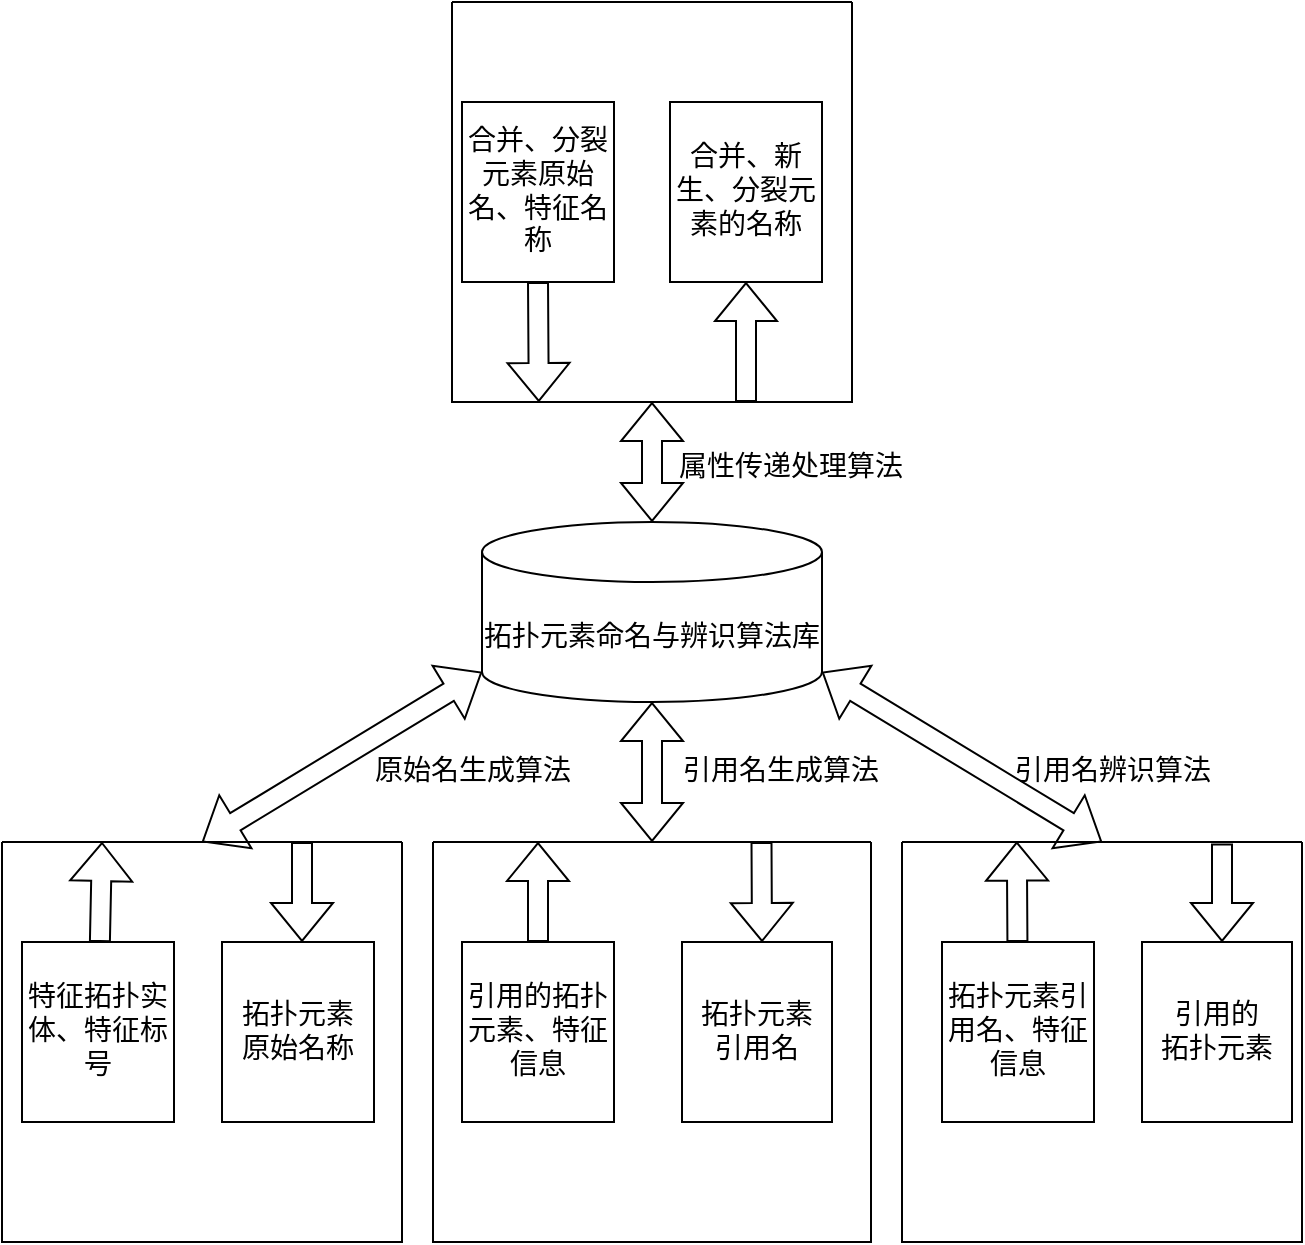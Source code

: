 <mxfile version="22.1.12" type="github">
  <diagram name="第 1 页" id="DiGjYvK5j5gVB0MXpEpa">
    <mxGraphModel dx="1078" dy="1654" grid="1" gridSize="10" guides="1" tooltips="1" connect="1" arrows="1" fold="1" page="1" pageScale="1" pageWidth="827" pageHeight="1169" math="0" shadow="0">
      <root>
        <mxCell id="0" />
        <mxCell id="1" parent="0" />
        <mxCell id="rBaCOdARi4ccgNFdE-XR-1" value="&lt;font style=&quot;font-size: 14px;&quot; data-font-src=&quot;https://fonts.googleapis.com/css?family=Noto+Sans+Simplified+Chinese&quot; face=&quot;Noto Sans Simplified Chinese&quot;&gt;拓扑元素命名与辨识算法库&lt;/font&gt;" style="shape=cylinder3;whiteSpace=wrap;html=1;boundedLbl=1;backgroundOutline=1;size=15;" parent="1" vertex="1">
          <mxGeometry x="320" y="120" width="170" height="90" as="geometry" />
        </mxCell>
        <mxCell id="rBaCOdARi4ccgNFdE-XR-2" value="" style="swimlane;startSize=0;" parent="1" vertex="1">
          <mxGeometry x="80" y="280" width="200" height="200" as="geometry" />
        </mxCell>
        <mxCell id="rBaCOdARi4ccgNFdE-XR-22" value="&lt;font style=&quot;font-size: 14px;&quot; data-font-src=&quot;https://fonts.googleapis.com/css?family=Noto+Sans+Simplified+Chinese&quot; face=&quot;Noto Sans Simplified Chinese&quot;&gt;特征拓扑实体、特征标号&lt;/font&gt;" style="rounded=0;whiteSpace=wrap;html=1;" parent="rBaCOdARi4ccgNFdE-XR-2" vertex="1">
          <mxGeometry x="10" y="50" width="76" height="90" as="geometry" />
        </mxCell>
        <mxCell id="rBaCOdARi4ccgNFdE-XR-23" value="&lt;font style=&quot;font-size: 14px;&quot; data-font-src=&quot;https://fonts.googleapis.com/css?family=Noto+Sans+Simplified+Chinese&quot; face=&quot;Noto Sans Simplified Chinese&quot;&gt;拓扑元素&lt;br&gt;原始名称&lt;/font&gt;" style="rounded=0;whiteSpace=wrap;html=1;" parent="rBaCOdARi4ccgNFdE-XR-2" vertex="1">
          <mxGeometry x="110" y="50" width="76" height="90" as="geometry" />
        </mxCell>
        <mxCell id="rBaCOdARi4ccgNFdE-XR-36" value="" style="shape=flexArrow;endArrow=classic;html=1;rounded=0;exitX=0.75;exitY=0;exitDx=0;exitDy=0;" parent="rBaCOdARi4ccgNFdE-XR-2" source="rBaCOdARi4ccgNFdE-XR-2" edge="1">
          <mxGeometry width="50" height="50" relative="1" as="geometry">
            <mxPoint x="60" y="-30" as="sourcePoint" />
            <mxPoint x="150" y="50" as="targetPoint" />
          </mxGeometry>
        </mxCell>
        <mxCell id="rBaCOdARi4ccgNFdE-XR-38" value="" style="shape=flexArrow;endArrow=classic;html=1;rounded=0;entryX=0.25;entryY=0;entryDx=0;entryDy=0;" parent="rBaCOdARi4ccgNFdE-XR-2" source="rBaCOdARi4ccgNFdE-XR-22" target="rBaCOdARi4ccgNFdE-XR-2" edge="1">
          <mxGeometry width="50" height="50" relative="1" as="geometry">
            <mxPoint x="20" y="80" as="sourcePoint" />
            <mxPoint x="70" y="30" as="targetPoint" />
          </mxGeometry>
        </mxCell>
        <mxCell id="rBaCOdARi4ccgNFdE-XR-3" value="" style="swimlane;startSize=0;" parent="1" vertex="1">
          <mxGeometry x="295.5" y="280" width="219" height="200" as="geometry" />
        </mxCell>
        <mxCell id="rBaCOdARi4ccgNFdE-XR-18" value="&lt;font style=&quot;font-size: 14px;&quot; data-font-src=&quot;https://fonts.googleapis.com/css?family=Noto+Sans+Simplified+Chinese&quot; face=&quot;Noto Sans Simplified Chinese&quot;&gt;拓扑元素&lt;br&gt;引用名&lt;/font&gt;" style="rounded=0;whiteSpace=wrap;html=1;" parent="rBaCOdARi4ccgNFdE-XR-3" vertex="1">
          <mxGeometry x="124.5" y="50" width="75" height="90" as="geometry" />
        </mxCell>
        <mxCell id="rBaCOdARi4ccgNFdE-XR-19" value="&lt;font style=&quot;font-size: 14px;&quot; data-font-src=&quot;https://fonts.googleapis.com/css?family=Noto+Sans+Simplified+Chinese&quot; face=&quot;Noto Sans Simplified Chinese&quot;&gt;引用的拓扑元素、特征信息&lt;/font&gt;" style="rounded=0;whiteSpace=wrap;html=1;" parent="rBaCOdARi4ccgNFdE-XR-3" vertex="1">
          <mxGeometry x="14.5" y="50" width="76" height="90" as="geometry" />
        </mxCell>
        <mxCell id="rBaCOdARi4ccgNFdE-XR-26" value="" style="shape=flexArrow;endArrow=classic;html=1;rounded=0;exitX=0.5;exitY=0;exitDx=0;exitDy=0;" parent="rBaCOdARi4ccgNFdE-XR-3" source="rBaCOdARi4ccgNFdE-XR-19" edge="1">
          <mxGeometry width="50" height="50" relative="1" as="geometry">
            <mxPoint x="24.5" y="30" as="sourcePoint" />
            <mxPoint x="52.5" as="targetPoint" />
          </mxGeometry>
        </mxCell>
        <mxCell id="rBaCOdARi4ccgNFdE-XR-27" value="" style="shape=flexArrow;endArrow=classic;html=1;rounded=0;exitX=0.75;exitY=0;exitDx=0;exitDy=0;" parent="rBaCOdARi4ccgNFdE-XR-3" source="rBaCOdARi4ccgNFdE-XR-3" edge="1">
          <mxGeometry width="50" height="50" relative="1" as="geometry">
            <mxPoint x="114.5" y="180" as="sourcePoint" />
            <mxPoint x="164.5" y="50" as="targetPoint" />
          </mxGeometry>
        </mxCell>
        <mxCell id="rBaCOdARi4ccgNFdE-XR-5" value="" style="shape=flexArrow;endArrow=classic;startArrow=classic;html=1;rounded=0;entryX=0;entryY=1;entryDx=0;entryDy=-15;entryPerimeter=0;exitX=0.5;exitY=0;exitDx=0;exitDy=0;" parent="1" source="rBaCOdARi4ccgNFdE-XR-2" target="rBaCOdARi4ccgNFdE-XR-1" edge="1">
          <mxGeometry width="100" height="100" relative="1" as="geometry">
            <mxPoint x="150" y="270" as="sourcePoint" />
            <mxPoint x="250" y="160" as="targetPoint" />
          </mxGeometry>
        </mxCell>
        <mxCell id="rBaCOdARi4ccgNFdE-XR-10" value="" style="swimlane;startSize=0;" parent="1" vertex="1">
          <mxGeometry x="530" y="280" width="200" height="200" as="geometry" />
        </mxCell>
        <mxCell id="rBaCOdARi4ccgNFdE-XR-21" value="&lt;font style=&quot;font-size: 14px;&quot; data-font-src=&quot;https://fonts.googleapis.com/css?family=Noto+Sans+Simplified+Chinese&quot; face=&quot;Noto Sans Simplified Chinese&quot;&gt;拓扑元素引用名、特征信息&lt;/font&gt;" style="rounded=0;whiteSpace=wrap;html=1;" parent="rBaCOdARi4ccgNFdE-XR-10" vertex="1">
          <mxGeometry x="20" y="50" width="76" height="90" as="geometry" />
        </mxCell>
        <mxCell id="rBaCOdARi4ccgNFdE-XR-20" value="&lt;font style=&quot;font-size: 14px;&quot; data-font-src=&quot;https://fonts.googleapis.com/css?family=Noto+Sans+Simplified+Chinese&quot; face=&quot;Noto Sans Simplified Chinese&quot;&gt;引用的&lt;br&gt;拓扑元素&lt;/font&gt;" style="rounded=0;whiteSpace=wrap;html=1;" parent="rBaCOdARi4ccgNFdE-XR-10" vertex="1">
          <mxGeometry x="120" y="50" width="75" height="90" as="geometry" />
        </mxCell>
        <mxCell id="rBaCOdARi4ccgNFdE-XR-28" value="" style="shape=flexArrow;endArrow=classic;html=1;rounded=0;entryX=0.287;entryY=-0.001;entryDx=0;entryDy=0;entryPerimeter=0;" parent="rBaCOdARi4ccgNFdE-XR-10" source="rBaCOdARi4ccgNFdE-XR-21" target="rBaCOdARi4ccgNFdE-XR-10" edge="1">
          <mxGeometry width="50" height="50" relative="1" as="geometry">
            <mxPoint x="30" y="70" as="sourcePoint" />
            <mxPoint x="60" as="targetPoint" />
          </mxGeometry>
        </mxCell>
        <mxCell id="rBaCOdARi4ccgNFdE-XR-34" value="" style="shape=flexArrow;endArrow=classic;html=1;rounded=0;exitX=0.8;exitY=0.004;exitDx=0;exitDy=0;exitPerimeter=0;" parent="rBaCOdARi4ccgNFdE-XR-10" source="rBaCOdARi4ccgNFdE-XR-10" edge="1">
          <mxGeometry width="50" height="50" relative="1" as="geometry">
            <mxPoint x="260" y="100" as="sourcePoint" />
            <mxPoint x="160" y="50" as="targetPoint" />
          </mxGeometry>
        </mxCell>
        <mxCell id="rBaCOdARi4ccgNFdE-XR-11" value="" style="swimlane;startSize=0;" parent="1" vertex="1">
          <mxGeometry x="305" y="-140" width="200" height="200" as="geometry" />
        </mxCell>
        <mxCell id="rBaCOdARi4ccgNFdE-XR-44" value="&lt;font style=&quot;font-size: 14px;&quot; face=&quot;Noto Sans Simplified Chinese&quot;&gt;合并、分裂元素原始名、特征名称&lt;/font&gt;" style="rounded=0;whiteSpace=wrap;html=1;" parent="rBaCOdARi4ccgNFdE-XR-11" vertex="1">
          <mxGeometry x="5" y="50" width="76" height="90" as="geometry" />
        </mxCell>
        <mxCell id="rBaCOdARi4ccgNFdE-XR-45" value="&lt;font style=&quot;font-size: 14px;&quot; face=&quot;Noto Sans Simplified Chinese&quot;&gt;合并、新生、分裂元素的名称&lt;/font&gt;" style="rounded=0;whiteSpace=wrap;html=1;" parent="rBaCOdARi4ccgNFdE-XR-11" vertex="1">
          <mxGeometry x="109" y="50" width="76" height="90" as="geometry" />
        </mxCell>
        <mxCell id="rBaCOdARi4ccgNFdE-XR-46" value="" style="shape=flexArrow;endArrow=classic;html=1;rounded=0;exitX=0.5;exitY=1;exitDx=0;exitDy=0;entryX=0.217;entryY=1;entryDx=0;entryDy=0;entryPerimeter=0;" parent="rBaCOdARi4ccgNFdE-XR-11" source="rBaCOdARi4ccgNFdE-XR-44" target="rBaCOdARi4ccgNFdE-XR-11" edge="1">
          <mxGeometry width="50" height="50" relative="1" as="geometry">
            <mxPoint x="25" y="230" as="sourcePoint" />
            <mxPoint x="75" y="180" as="targetPoint" />
          </mxGeometry>
        </mxCell>
        <mxCell id="rBaCOdARi4ccgNFdE-XR-48" value="" style="shape=flexArrow;endArrow=classic;html=1;rounded=0;entryX=0.5;entryY=1;entryDx=0;entryDy=0;" parent="rBaCOdARi4ccgNFdE-XR-11" target="rBaCOdARi4ccgNFdE-XR-45" edge="1">
          <mxGeometry width="50" height="50" relative="1" as="geometry">
            <mxPoint x="147" y="200" as="sourcePoint" />
            <mxPoint x="195" y="230" as="targetPoint" />
          </mxGeometry>
        </mxCell>
        <mxCell id="rBaCOdARi4ccgNFdE-XR-12" value="" style="shape=flexArrow;endArrow=classic;startArrow=classic;html=1;rounded=0;entryX=0.5;entryY=1;entryDx=0;entryDy=0;entryPerimeter=0;" parent="1" source="rBaCOdARi4ccgNFdE-XR-3" target="rBaCOdARi4ccgNFdE-XR-1" edge="1">
          <mxGeometry width="100" height="100" relative="1" as="geometry">
            <mxPoint x="360" y="410" as="sourcePoint" />
            <mxPoint x="460" y="310" as="targetPoint" />
          </mxGeometry>
        </mxCell>
        <mxCell id="rBaCOdARi4ccgNFdE-XR-13" value="" style="shape=flexArrow;endArrow=classic;startArrow=classic;html=1;rounded=0;entryX=1;entryY=1;entryDx=0;entryDy=-15;entryPerimeter=0;exitX=0.5;exitY=0;exitDx=0;exitDy=0;" parent="1" source="rBaCOdARi4ccgNFdE-XR-10" target="rBaCOdARi4ccgNFdE-XR-1" edge="1">
          <mxGeometry width="100" height="100" relative="1" as="geometry">
            <mxPoint x="560" y="330" as="sourcePoint" />
            <mxPoint x="660" y="230" as="targetPoint" />
          </mxGeometry>
        </mxCell>
        <mxCell id="rBaCOdARi4ccgNFdE-XR-14" value="" style="shape=flexArrow;endArrow=classic;startArrow=classic;html=1;rounded=0;entryX=0.5;entryY=1;entryDx=0;entryDy=0;" parent="1" source="rBaCOdARi4ccgNFdE-XR-1" target="rBaCOdARi4ccgNFdE-XR-11" edge="1">
          <mxGeometry width="100" height="100" relative="1" as="geometry">
            <mxPoint x="230" y="190" as="sourcePoint" />
            <mxPoint x="330" y="90" as="targetPoint" />
          </mxGeometry>
        </mxCell>
        <mxCell id="rBaCOdARi4ccgNFdE-XR-15" value="&lt;font style=&quot;font-size: 14px;&quot; data-font-src=&quot;https://fonts.googleapis.com/css?family=Noto+Sans+Simplified+Chinese&quot; face=&quot;Noto Sans Simplified Chinese&quot;&gt;原始名生成算法&lt;/font&gt;" style="text;html=1;align=center;verticalAlign=middle;resizable=0;points=[];autosize=1;strokeColor=none;fillColor=none;" parent="1" vertex="1">
          <mxGeometry x="255" y="230" width="120" height="30" as="geometry" />
        </mxCell>
        <mxCell id="rBaCOdARi4ccgNFdE-XR-16" value="&lt;font style=&quot;font-size: 14px;&quot; face=&quot;Noto Sans Simplified Chinese&quot;&gt;引用名生成算法&lt;/font&gt;" style="text;html=1;align=center;verticalAlign=middle;resizable=0;points=[];autosize=1;strokeColor=none;fillColor=none;" parent="1" vertex="1">
          <mxGeometry x="409" y="230" width="120" height="30" as="geometry" />
        </mxCell>
        <mxCell id="rBaCOdARi4ccgNFdE-XR-17" value="&lt;font style=&quot;font-size: 14px;&quot; data-font-src=&quot;https://fonts.googleapis.com/css?family=Noto+Sans+Simplified+Chinese&quot; face=&quot;Noto Sans Simplified Chinese&quot;&gt;引用名辨识算法&lt;/font&gt;" style="text;html=1;align=center;verticalAlign=middle;resizable=0;points=[];autosize=1;strokeColor=none;fillColor=none;" parent="1" vertex="1">
          <mxGeometry x="575" y="230" width="120" height="30" as="geometry" />
        </mxCell>
        <mxCell id="rBaCOdARi4ccgNFdE-XR-50" value="&lt;font style=&quot;font-size: 14px;&quot; face=&quot;Noto Sans Simplified Chinese&quot;&gt;属性传递处理算法&lt;/font&gt;" style="text;html=1;align=center;verticalAlign=middle;resizable=0;points=[];autosize=1;strokeColor=none;fillColor=none;" parent="1" vertex="1">
          <mxGeometry x="404" y="78" width="140" height="30" as="geometry" />
        </mxCell>
      </root>
    </mxGraphModel>
  </diagram>
</mxfile>
